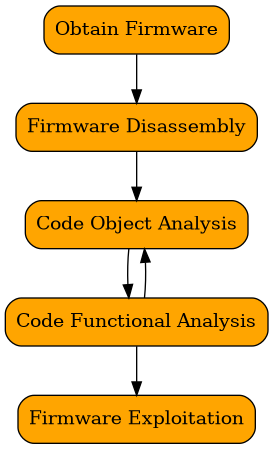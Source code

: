 @startuml
digraph G {
    node [
        shape = record, 
        fillcolor = Orange, 
        style = "filled, rounded",
        ]
        
    1 [label = "Obtain Firmware"]
    2 [label = "Firmware Disassembly"]
    3 [label = "Code Object Analysis"]
    4 [label = "Code Functional Analysis"]
    5 [label = "Firmware Exploitation"]

    1 -> 2 -> 3 -> 4 -> 5
    4 -> 3
}
@enduml
